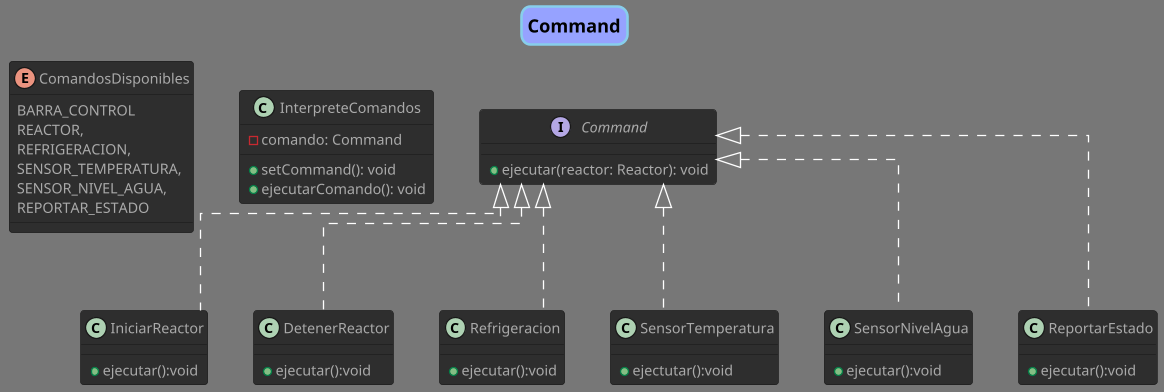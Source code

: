 @startuml


title "Command"
!theme reddress-darkblue
scale 1.3
skinparam Linetype ortho
skinparam titleBorderRoundCorner 15
skinparam titleBorderThickness 2
skinparam titleBorderColor skyBlue
skinparam titleBackgroundColor #96a2ff



enum ComandosDisponibles {
    BARRA_CONTROL
    REACTOR,
    REFRIGERACION,
    SENSOR_TEMPERATURA,
    SENSOR_NIVEL_AGUA,
    REPORTAR_ESTADO
}



class InterpreteComandos{
   - comando: Command
   + setCommand(): void
   + ejecutarComando(): void
}


interface Command{
    +ejecutar(reactor: Reactor): void
}

class IniciarReactor implements Command{
   +ejecutar():void 
}

class DetenerReactor implements Command{
   +ejecutar():void 
}

class Refrigeracion implements Command{
   +ejecutar():void
}


class SensorTemperatura implements Command {
   +ejectutar():void
}

class SensorNivelAgua implements Command {
   +ejecutar():void
}

class ReportarEstado implements Command{
   +ejecutar():void
}





@enduml